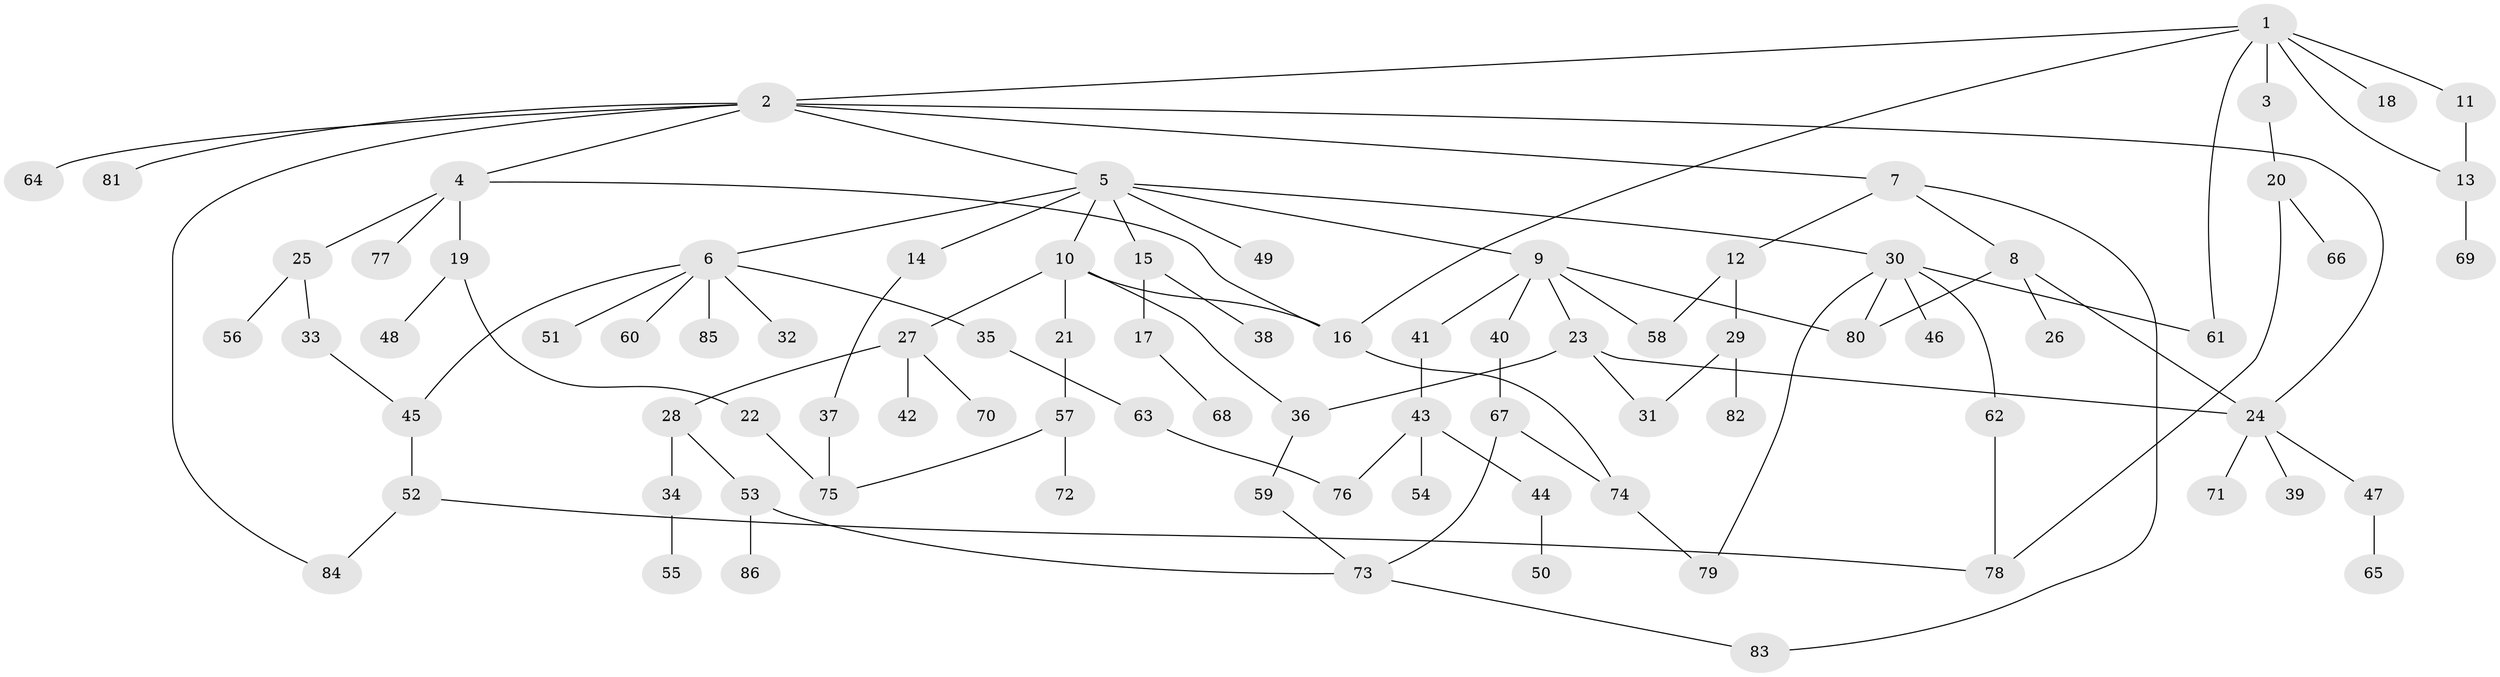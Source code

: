 // coarse degree distribution, {7: 0.017241379310344827, 12: 0.017241379310344827, 2: 0.1724137931034483, 5: 0.034482758620689655, 9: 0.017241379310344827, 6: 0.06896551724137931, 4: 0.1206896551724138, 1: 0.41379310344827586, 3: 0.13793103448275862}
// Generated by graph-tools (version 1.1) at 2025/23/03/03/25 07:23:34]
// undirected, 86 vertices, 108 edges
graph export_dot {
graph [start="1"]
  node [color=gray90,style=filled];
  1;
  2;
  3;
  4;
  5;
  6;
  7;
  8;
  9;
  10;
  11;
  12;
  13;
  14;
  15;
  16;
  17;
  18;
  19;
  20;
  21;
  22;
  23;
  24;
  25;
  26;
  27;
  28;
  29;
  30;
  31;
  32;
  33;
  34;
  35;
  36;
  37;
  38;
  39;
  40;
  41;
  42;
  43;
  44;
  45;
  46;
  47;
  48;
  49;
  50;
  51;
  52;
  53;
  54;
  55;
  56;
  57;
  58;
  59;
  60;
  61;
  62;
  63;
  64;
  65;
  66;
  67;
  68;
  69;
  70;
  71;
  72;
  73;
  74;
  75;
  76;
  77;
  78;
  79;
  80;
  81;
  82;
  83;
  84;
  85;
  86;
  1 -- 2;
  1 -- 3;
  1 -- 11;
  1 -- 13;
  1 -- 18;
  1 -- 16;
  1 -- 61;
  2 -- 4;
  2 -- 5;
  2 -- 7;
  2 -- 64;
  2 -- 81;
  2 -- 24;
  2 -- 84;
  3 -- 20;
  4 -- 16;
  4 -- 19;
  4 -- 25;
  4 -- 77;
  5 -- 6;
  5 -- 9;
  5 -- 10;
  5 -- 14;
  5 -- 15;
  5 -- 30;
  5 -- 49;
  6 -- 32;
  6 -- 35;
  6 -- 45;
  6 -- 51;
  6 -- 60;
  6 -- 85;
  7 -- 8;
  7 -- 12;
  7 -- 83;
  8 -- 24;
  8 -- 26;
  8 -- 80;
  9 -- 23;
  9 -- 40;
  9 -- 41;
  9 -- 58;
  9 -- 80;
  10 -- 21;
  10 -- 27;
  10 -- 36;
  10 -- 16;
  11 -- 13;
  12 -- 29;
  12 -- 58;
  13 -- 69;
  14 -- 37;
  15 -- 17;
  15 -- 38;
  16 -- 74;
  17 -- 68;
  19 -- 22;
  19 -- 48;
  20 -- 66;
  20 -- 78;
  21 -- 57;
  22 -- 75;
  23 -- 31;
  23 -- 36;
  23 -- 24;
  24 -- 39;
  24 -- 47;
  24 -- 71;
  25 -- 33;
  25 -- 56;
  27 -- 28;
  27 -- 42;
  27 -- 70;
  28 -- 34;
  28 -- 53;
  29 -- 82;
  29 -- 31;
  30 -- 46;
  30 -- 61;
  30 -- 62;
  30 -- 80;
  30 -- 79;
  33 -- 45;
  34 -- 55;
  35 -- 63;
  36 -- 59;
  37 -- 75;
  40 -- 67;
  41 -- 43;
  43 -- 44;
  43 -- 54;
  43 -- 76;
  44 -- 50;
  45 -- 52;
  47 -- 65;
  52 -- 84;
  52 -- 78;
  53 -- 86;
  53 -- 73;
  57 -- 72;
  57 -- 75;
  59 -- 73;
  62 -- 78;
  63 -- 76;
  67 -- 73;
  67 -- 74;
  73 -- 83;
  74 -- 79;
}
